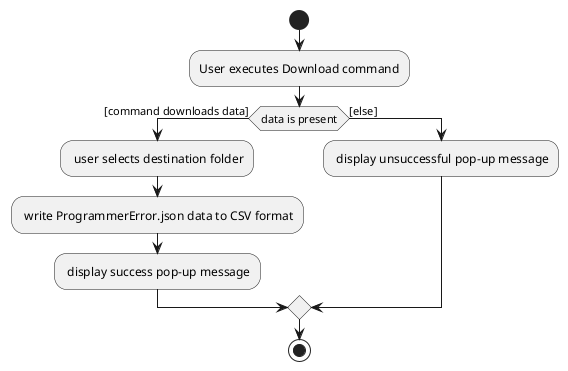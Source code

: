 @startuml
start
:User executes Download command;

'Since the beta syntax does not support placing the condition outside the
'diamond we place it as the true branch instead.

if (data is present) then ([command downloads data])
    : user selects destination folder;
    : write ProgrammerError.json data to CSV format;
    : display success pop-up message;
else ([else])
    : display unsuccessful pop-up message;
endif
stop
@enduml
